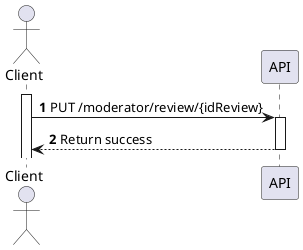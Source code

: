 @startuml
'https://plantuml.com/sequence-diagram

autoactivate on
autonumber

actor "Client" as client
participant "API" as api

activate client

client -> api: PUT /moderator/review/{idReview}
api --> client: Return success




@enduml